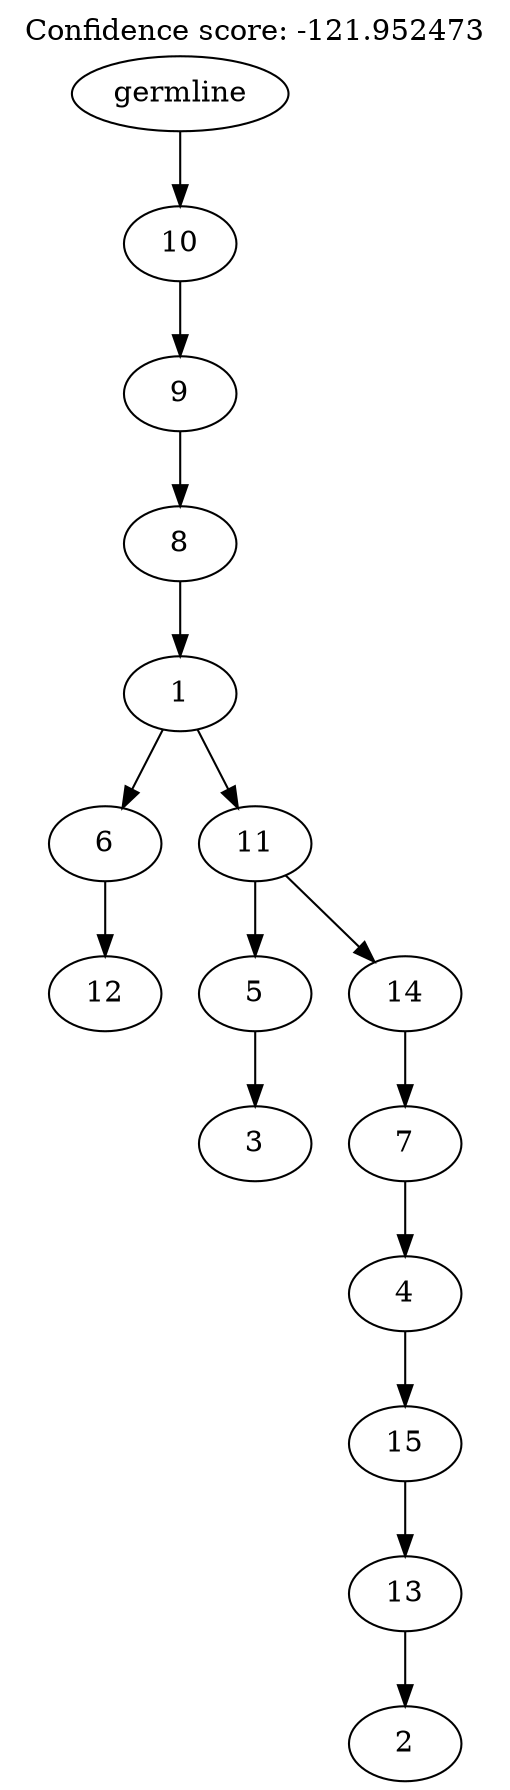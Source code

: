 digraph g {
	"14" -> "15";
	"15" [label="12"];
	"12" -> "13";
	"13" [label="3"];
	"10" -> "11";
	"11" [label="2"];
	"9" -> "10";
	"10" [label="13"];
	"8" -> "9";
	"9" [label="15"];
	"7" -> "8";
	"8" [label="4"];
	"6" -> "7";
	"7" [label="7"];
	"5" -> "6";
	"6" [label="14"];
	"5" -> "12";
	"12" [label="5"];
	"4" -> "5";
	"5" [label="11"];
	"4" -> "14";
	"14" [label="6"];
	"3" -> "4";
	"4" [label="1"];
	"2" -> "3";
	"3" [label="8"];
	"1" -> "2";
	"2" [label="9"];
	"0" -> "1";
	"1" [label="10"];
	"0" [label="germline"];
	labelloc="t";
	label="Confidence score: -121.952473";
}
